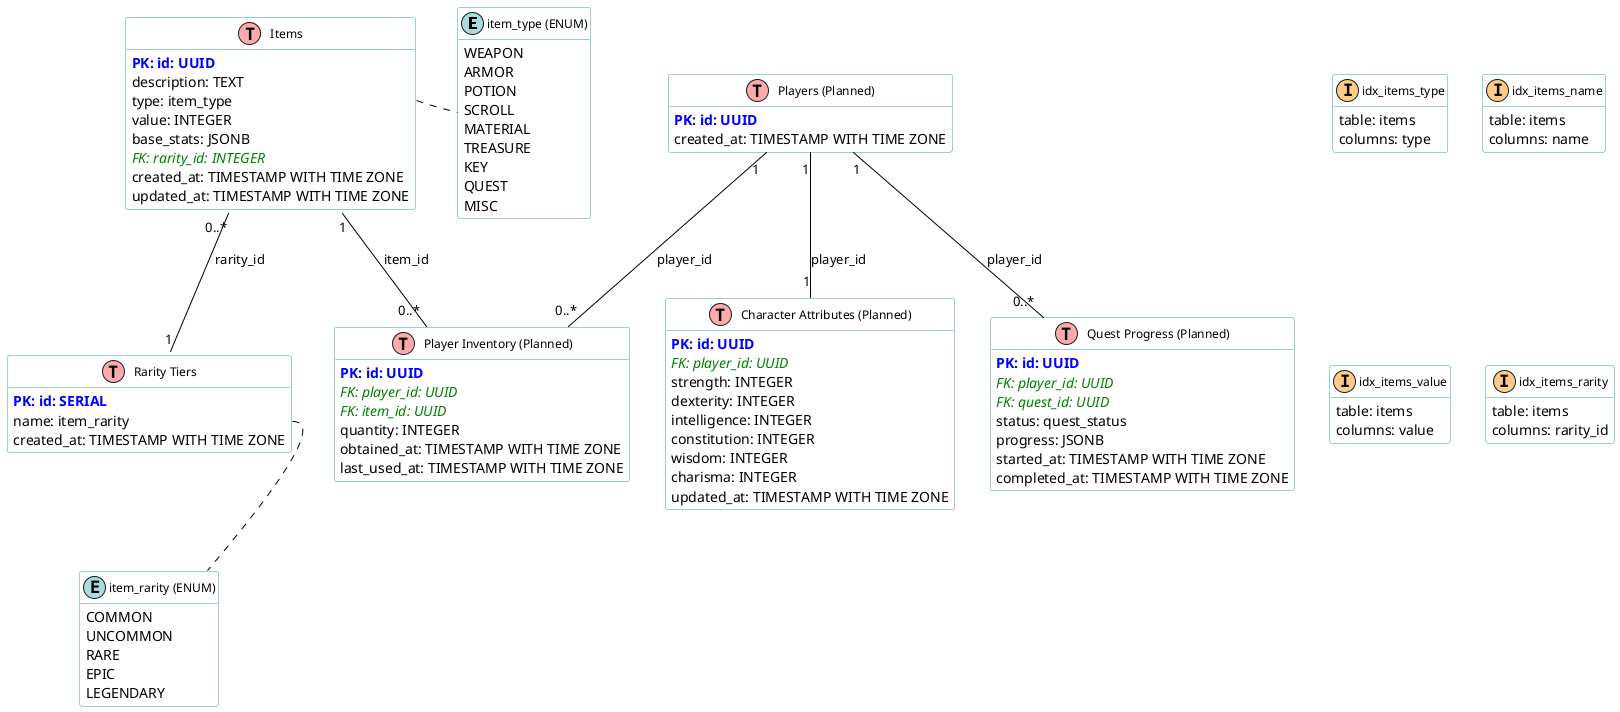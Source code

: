 @startuml Entity Relationship Diagram

' Styling and theme
!define Table(name,desc) class name as "desc" << (T,#FFAAAA) >>
!define ForeignKey(x) <color:red>x</color>
!define PK(x) <color:blue><b>PK: x</b></color>
!define FK(x) <color:green><i>FK: x</i></color>
!define Enum(name,desc) class name as "desc" << (E,#A9DCDF) >>
!define Index(name,desc) class name as "desc" << (I,#FFCC88) >>

hide methods
hide stereotypes

skinparam class {
    BackgroundColor white
    ArrowColor black
    BorderColor #33A0A0
    FontSize 12
    FontName Arial
}

' Enum Types
Enum(ItemTypes, "item_type (ENUM)") {
    WEAPON
    ARMOR
    POTION
    SCROLL
    MATERIAL
    TREASURE
    KEY
    QUEST
    MISC
}

Enum(RarityNames, "item_rarity (ENUM)") {
    COMMON
    UNCOMMON
    RARE
    EPIC
    LEGENDARY
}

' Tables
Table(Items, "Items") {
    PK(id: UUID)
    name: VARCHAR(100)
    description: TEXT
    type: item_type
    weight: DECIMAL(10,2)
    value: INTEGER
    base_stats: JSONB
    FK(rarity_id: INTEGER)
    created_at: TIMESTAMP WITH TIME ZONE
    updated_at: TIMESTAMP WITH TIME ZONE
}

Table(RarityTiers, "Rarity Tiers") {
    PK(id: SERIAL)
    name: item_rarity
    probability: DECIMAL(5,4)
    value_multiplier: DECIMAL(10,2)
    color_hex: VARCHAR(7)
    created_at: TIMESTAMP WITH TIME ZONE
}

Table(PlayerInventory, "Player Inventory (Planned)") {
    PK(id: UUID)
    FK(player_id: UUID)
    FK(item_id: UUID)
    quantity: INTEGER
    obtained_at: TIMESTAMP WITH TIME ZONE
    last_used_at: TIMESTAMP WITH TIME ZONE
}

Table(Players, "Players (Planned)") {
    PK(id: UUID)
    username: VARCHAR(50)
    created_at: TIMESTAMP WITH TIME ZONE
}

Table(CharacterAttributes, "Character Attributes (Planned)") {
    PK(id: UUID)
    FK(player_id: UUID)
    strength: INTEGER
    dexterity: INTEGER
    intelligence: INTEGER
    constitution: INTEGER
    wisdom: INTEGER
    charisma: INTEGER
    updated_at: TIMESTAMP WITH TIME ZONE
}

Table(QuestProgress, "Quest Progress (Planned)") {
    PK(id: UUID)
    FK(player_id: UUID)
    FK(quest_id: UUID)
    status: quest_status
    progress: JSONB
    started_at: TIMESTAMP WITH TIME ZONE
    completed_at: TIMESTAMP WITH TIME ZONE
}

' Indexes
Index(idx_items_type, "idx_items_type") {
    table: items
    columns: type
}

Index(idx_items_name, "idx_items_name") {
    table: items
    columns: name
}

Index(idx_items_value, "idx_items_value") {
    table: items
    columns: value
}

Index(idx_items_rarity, "idx_items_rarity") {
    table: items
    columns: rarity_id
}

' Relationships
Items "0..*" -- "1" RarityTiers : rarity_id
Items "1" -- "0..*" PlayerInventory : item_id
Players "1" -- "0..*" PlayerInventory : player_id
Players "1" -- "1" CharacterAttributes : player_id
Players "1" -- "0..*" QuestProgress : player_id

' Enum associations (dotted lines to show type relationship)
Items::type .right. ItemTypes
RarityTiers::name .down. RarityNames

@enduml 